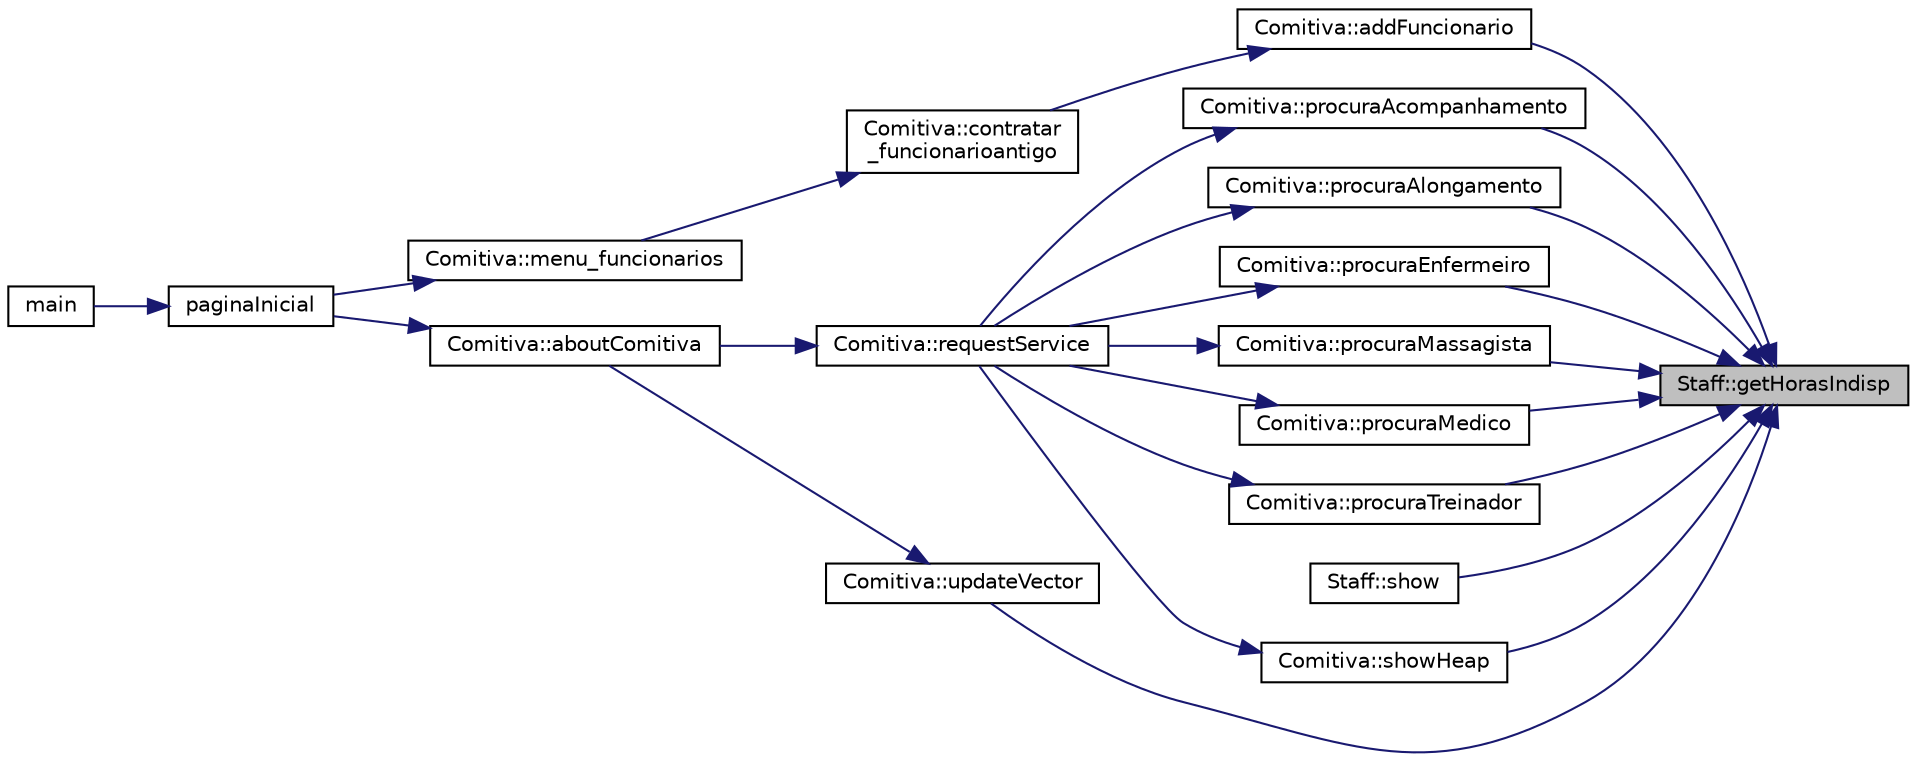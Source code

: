 digraph "Staff::getHorasIndisp"
{
 // LATEX_PDF_SIZE
  edge [fontname="Helvetica",fontsize="10",labelfontname="Helvetica",labelfontsize="10"];
  node [fontname="Helvetica",fontsize="10",shape=record];
  rankdir="RL";
  Node1 [label="Staff::getHorasIndisp",height=0.2,width=0.4,color="black", fillcolor="grey75", style="filled", fontcolor="black",tooltip="Retorna o número de horas de indisponibilidade de um elemento do Funcionario."];
  Node1 -> Node2 [dir="back",color="midnightblue",fontsize="10",style="solid",fontname="Helvetica"];
  Node2 [label="Comitiva::addFuncionario",height=0.2,width=0.4,color="black", fillcolor="white", style="filled",URL="$class_comitiva.html#a248cb71f1620b15c5063e26033947c5c",tooltip="Esta função adiciona um staff do vetor \"pessoas\", atualizando o ficheiro antes de retornar true."];
  Node2 -> Node3 [dir="back",color="midnightblue",fontsize="10",style="solid",fontname="Helvetica"];
  Node3 [label="Comitiva::contratar\l_funcionarioantigo",height=0.2,width=0.4,color="black", fillcolor="white", style="filled",URL="$class_comitiva.html#a506f42d98eec72ededb075b26c10b609",tooltip="Esta função remove um funcionario antigo do ficheiro (staffantigos.txt), adicionando aos funcionarios..."];
  Node3 -> Node4 [dir="back",color="midnightblue",fontsize="10",style="solid",fontname="Helvetica"];
  Node4 [label="Comitiva::menu_funcionarios",height=0.2,width=0.4,color="black", fillcolor="white", style="filled",URL="$class_comitiva.html#aeef0ddc5e27ecc05d29a62ade8bc6607",tooltip="Mostra o menu para operacoes de funcionarios que podem ser feitas."];
  Node4 -> Node5 [dir="back",color="midnightblue",fontsize="10",style="solid",fontname="Helvetica"];
  Node5 [label="paginaInicial",height=0.2,width=0.4,color="black", fillcolor="white", style="filled",URL="$menu_8h.html#a96dac07912e4edb4cb4e758e0130cf0d",tooltip="Esta função é o página inicial do programa. Todos os objetivos do projeto se fazem dentro desta funçã..."];
  Node5 -> Node6 [dir="back",color="midnightblue",fontsize="10",style="solid",fontname="Helvetica"];
  Node6 [label="main",height=0.2,width=0.4,color="black", fillcolor="white", style="filled",URL="$main_8cpp.html#ae66f6b31b5ad750f1fe042a706a4e3d4",tooltip=" "];
  Node1 -> Node7 [dir="back",color="midnightblue",fontsize="10",style="solid",fontname="Helvetica"];
  Node7 [label="Comitiva::procuraAcompanhamento",height=0.2,width=0.4,color="black", fillcolor="white", style="filled",URL="$class_comitiva.html#ae1fc5fdff7f262e84f637a769be6a5b8",tooltip="Esta função procura um Staff na heap 'funcionarios' e aumenta suas horas de indisponibilidade."];
  Node7 -> Node8 [dir="back",color="midnightblue",fontsize="10",style="solid",fontname="Helvetica"];
  Node8 [label="Comitiva::requestService",height=0.2,width=0.4,color="black", fillcolor="white", style="filled",URL="$class_comitiva.html#a22f61f628f4cd9f3b709037f2f96d872",tooltip="Esta função mostra um menu de serviços que podem ser requeridos por atletas."];
  Node8 -> Node9 [dir="back",color="midnightblue",fontsize="10",style="solid",fontname="Helvetica"];
  Node9 [label="Comitiva::aboutComitiva",height=0.2,width=0.4,color="black", fillcolor="white", style="filled",URL="$class_comitiva.html#a3781e251409ca01dfdc898e66285c954",tooltip="Esta função mostra as opções para interagir com a Comitiva (adicionar, editar, eliminar,..."];
  Node9 -> Node5 [dir="back",color="midnightblue",fontsize="10",style="solid",fontname="Helvetica"];
  Node1 -> Node10 [dir="back",color="midnightblue",fontsize="10",style="solid",fontname="Helvetica"];
  Node10 [label="Comitiva::procuraAlongamento",height=0.2,width=0.4,color="black", fillcolor="white", style="filled",URL="$class_comitiva.html#a8a09ee3860e47868d5af9c9b40ede5f6",tooltip="Esta função procura um alongador na heap 'funcionarios' e aumenta suas horas de indisponibilidade."];
  Node10 -> Node8 [dir="back",color="midnightblue",fontsize="10",style="solid",fontname="Helvetica"];
  Node1 -> Node11 [dir="back",color="midnightblue",fontsize="10",style="solid",fontname="Helvetica"];
  Node11 [label="Comitiva::procuraEnfermeiro",height=0.2,width=0.4,color="black", fillcolor="white", style="filled",URL="$class_comitiva.html#af4f0627869db1f315ace2e105aedf8ee",tooltip="Esta função procura um enfermeiro na heap 'funcionarios' e aumenta suas horas de indisponibilidade."];
  Node11 -> Node8 [dir="back",color="midnightblue",fontsize="10",style="solid",fontname="Helvetica"];
  Node1 -> Node12 [dir="back",color="midnightblue",fontsize="10",style="solid",fontname="Helvetica"];
  Node12 [label="Comitiva::procuraMassagista",height=0.2,width=0.4,color="black", fillcolor="white", style="filled",URL="$class_comitiva.html#ad726f5bc2be54247f69dcc05500f11fb",tooltip="Esta função procura um massagista na heap 'funcionarios' e aumenta suas horas de indisponibilidade."];
  Node12 -> Node8 [dir="back",color="midnightblue",fontsize="10",style="solid",fontname="Helvetica"];
  Node1 -> Node13 [dir="back",color="midnightblue",fontsize="10",style="solid",fontname="Helvetica"];
  Node13 [label="Comitiva::procuraMedico",height=0.2,width=0.4,color="black", fillcolor="white", style="filled",URL="$class_comitiva.html#a05edc7d23a57a0077b367c1d11c4b9f2",tooltip="Esta função procura um médico na heap 'funcionarios' e aumenta suas horas de indisponibilidade."];
  Node13 -> Node8 [dir="back",color="midnightblue",fontsize="10",style="solid",fontname="Helvetica"];
  Node1 -> Node14 [dir="back",color="midnightblue",fontsize="10",style="solid",fontname="Helvetica"];
  Node14 [label="Comitiva::procuraTreinador",height=0.2,width=0.4,color="black", fillcolor="white", style="filled",URL="$class_comitiva.html#a20244fceb91c30a66cd455015d99b773",tooltip="Esta função procura um treinador na heap 'funcionarios' e aumenta suas horas de indisponibilidade."];
  Node14 -> Node8 [dir="back",color="midnightblue",fontsize="10",style="solid",fontname="Helvetica"];
  Node1 -> Node15 [dir="back",color="midnightblue",fontsize="10",style="solid",fontname="Helvetica"];
  Node15 [label="Staff::show",height=0.2,width=0.4,color="black", fillcolor="white", style="filled",URL="$class_staff.html#a477fa2cb3c79267688ba2ef642b12ee6",tooltip="Imprime a informação detalhada de um elemento do Staff."];
  Node1 -> Node16 [dir="back",color="midnightblue",fontsize="10",style="solid",fontname="Helvetica"];
  Node16 [label="Comitiva::showHeap",height=0.2,width=0.4,color="black", fillcolor="white", style="filled",URL="$class_comitiva.html#a17364a28b9c9892b56185584a73ac981",tooltip="Esta função mostra como a heap 'funcionarios' está ordenada (no molde Nome - Horas - Especialidade)"];
  Node16 -> Node8 [dir="back",color="midnightblue",fontsize="10",style="solid",fontname="Helvetica"];
  Node1 -> Node17 [dir="back",color="midnightblue",fontsize="10",style="solid",fontname="Helvetica"];
  Node17 [label="Comitiva::updateVector",height=0.2,width=0.4,color="black", fillcolor="white", style="filled",URL="$class_comitiva.html#a3163c7ec357831d98a23724f2ce9004f",tooltip="Esta função atualiza o vector 'pessoas' a partir da heap 'funcionarios' para que o ficheiro 'portugal..."];
  Node17 -> Node9 [dir="back",color="midnightblue",fontsize="10",style="solid",fontname="Helvetica"];
}

